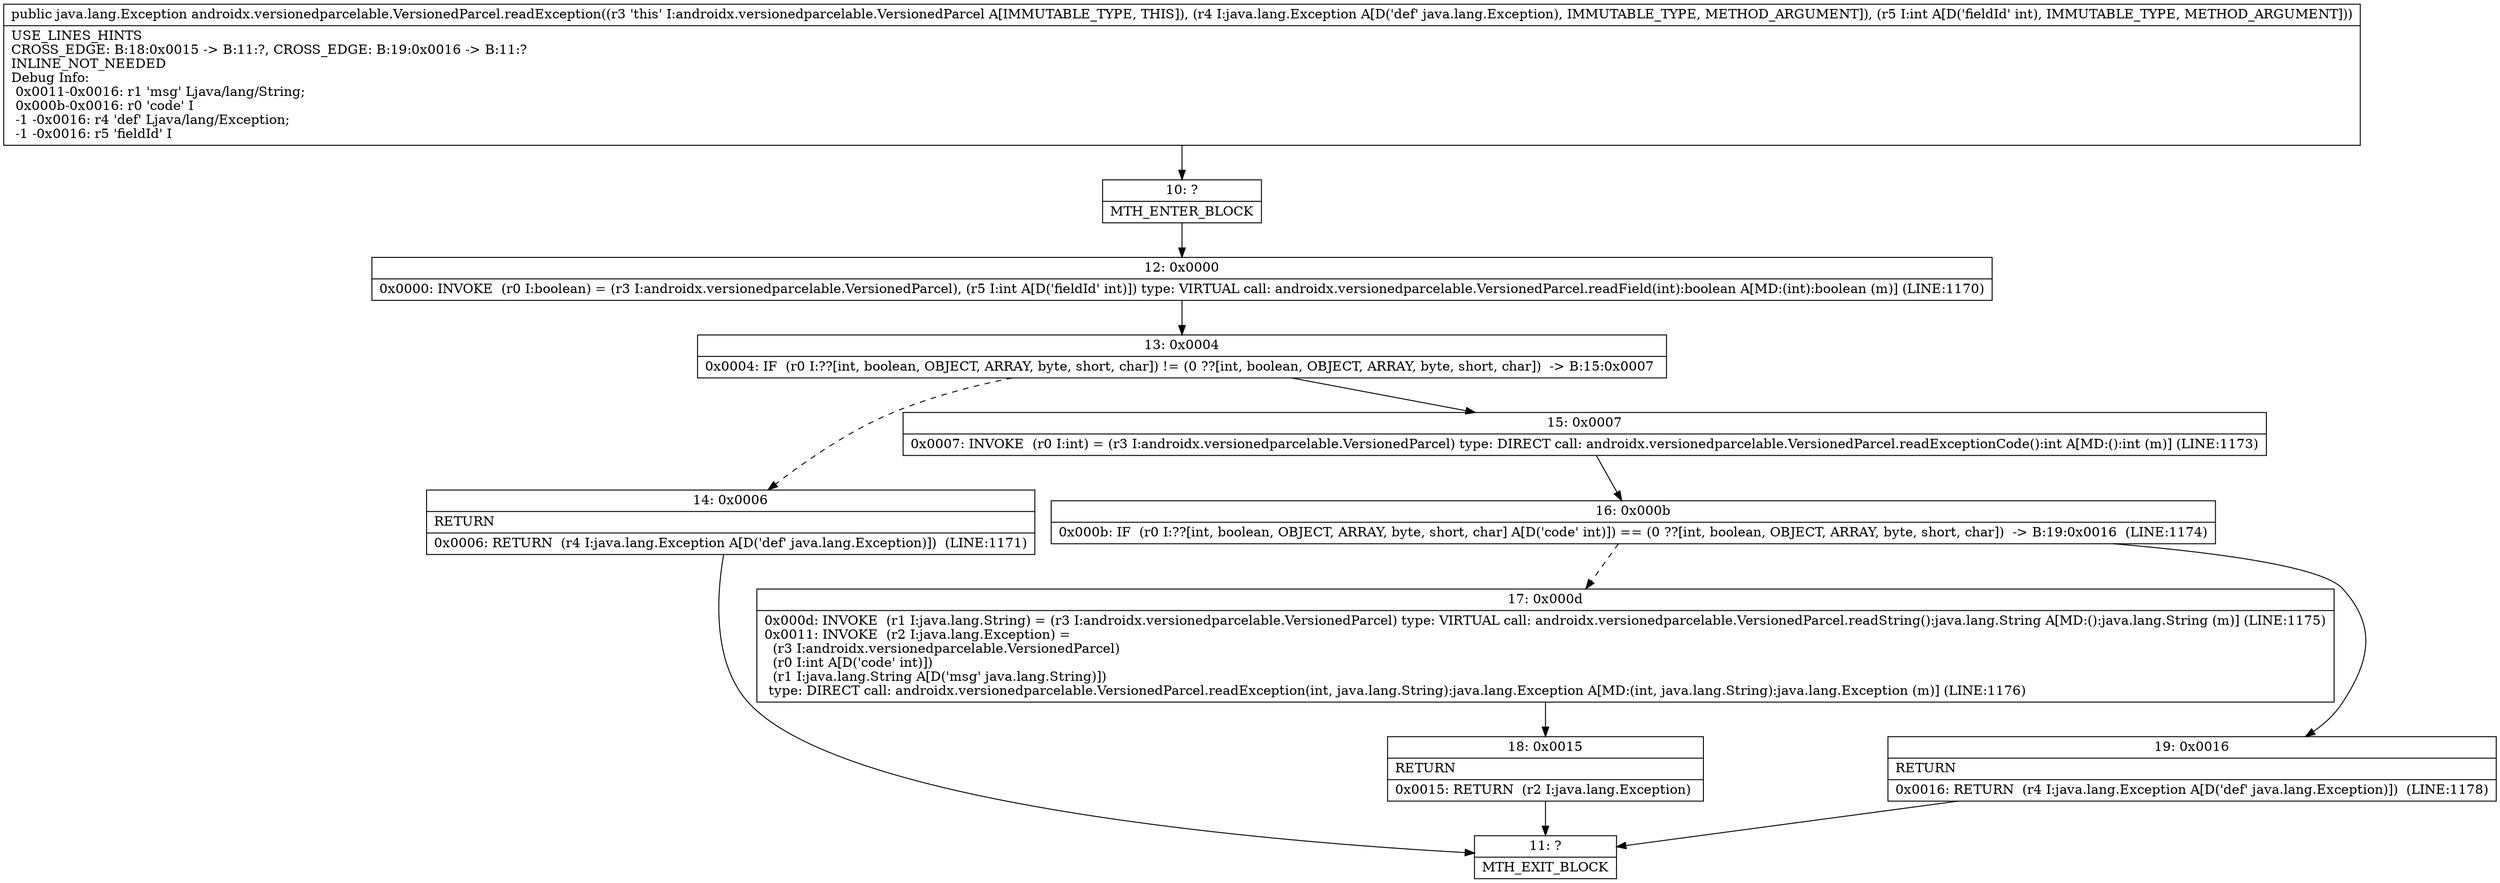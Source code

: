 digraph "CFG forandroidx.versionedparcelable.VersionedParcel.readException(Ljava\/lang\/Exception;I)Ljava\/lang\/Exception;" {
Node_10 [shape=record,label="{10\:\ ?|MTH_ENTER_BLOCK\l}"];
Node_12 [shape=record,label="{12\:\ 0x0000|0x0000: INVOKE  (r0 I:boolean) = (r3 I:androidx.versionedparcelable.VersionedParcel), (r5 I:int A[D('fieldId' int)]) type: VIRTUAL call: androidx.versionedparcelable.VersionedParcel.readField(int):boolean A[MD:(int):boolean (m)] (LINE:1170)\l}"];
Node_13 [shape=record,label="{13\:\ 0x0004|0x0004: IF  (r0 I:??[int, boolean, OBJECT, ARRAY, byte, short, char]) != (0 ??[int, boolean, OBJECT, ARRAY, byte, short, char])  \-\> B:15:0x0007 \l}"];
Node_14 [shape=record,label="{14\:\ 0x0006|RETURN\l|0x0006: RETURN  (r4 I:java.lang.Exception A[D('def' java.lang.Exception)])  (LINE:1171)\l}"];
Node_11 [shape=record,label="{11\:\ ?|MTH_EXIT_BLOCK\l}"];
Node_15 [shape=record,label="{15\:\ 0x0007|0x0007: INVOKE  (r0 I:int) = (r3 I:androidx.versionedparcelable.VersionedParcel) type: DIRECT call: androidx.versionedparcelable.VersionedParcel.readExceptionCode():int A[MD:():int (m)] (LINE:1173)\l}"];
Node_16 [shape=record,label="{16\:\ 0x000b|0x000b: IF  (r0 I:??[int, boolean, OBJECT, ARRAY, byte, short, char] A[D('code' int)]) == (0 ??[int, boolean, OBJECT, ARRAY, byte, short, char])  \-\> B:19:0x0016  (LINE:1174)\l}"];
Node_17 [shape=record,label="{17\:\ 0x000d|0x000d: INVOKE  (r1 I:java.lang.String) = (r3 I:androidx.versionedparcelable.VersionedParcel) type: VIRTUAL call: androidx.versionedparcelable.VersionedParcel.readString():java.lang.String A[MD:():java.lang.String (m)] (LINE:1175)\l0x0011: INVOKE  (r2 I:java.lang.Exception) = \l  (r3 I:androidx.versionedparcelable.VersionedParcel)\l  (r0 I:int A[D('code' int)])\l  (r1 I:java.lang.String A[D('msg' java.lang.String)])\l type: DIRECT call: androidx.versionedparcelable.VersionedParcel.readException(int, java.lang.String):java.lang.Exception A[MD:(int, java.lang.String):java.lang.Exception (m)] (LINE:1176)\l}"];
Node_18 [shape=record,label="{18\:\ 0x0015|RETURN\l|0x0015: RETURN  (r2 I:java.lang.Exception) \l}"];
Node_19 [shape=record,label="{19\:\ 0x0016|RETURN\l|0x0016: RETURN  (r4 I:java.lang.Exception A[D('def' java.lang.Exception)])  (LINE:1178)\l}"];
MethodNode[shape=record,label="{public java.lang.Exception androidx.versionedparcelable.VersionedParcel.readException((r3 'this' I:androidx.versionedparcelable.VersionedParcel A[IMMUTABLE_TYPE, THIS]), (r4 I:java.lang.Exception A[D('def' java.lang.Exception), IMMUTABLE_TYPE, METHOD_ARGUMENT]), (r5 I:int A[D('fieldId' int), IMMUTABLE_TYPE, METHOD_ARGUMENT]))  | USE_LINES_HINTS\lCROSS_EDGE: B:18:0x0015 \-\> B:11:?, CROSS_EDGE: B:19:0x0016 \-\> B:11:?\lINLINE_NOT_NEEDED\lDebug Info:\l  0x0011\-0x0016: r1 'msg' Ljava\/lang\/String;\l  0x000b\-0x0016: r0 'code' I\l  \-1 \-0x0016: r4 'def' Ljava\/lang\/Exception;\l  \-1 \-0x0016: r5 'fieldId' I\l}"];
MethodNode -> Node_10;Node_10 -> Node_12;
Node_12 -> Node_13;
Node_13 -> Node_14[style=dashed];
Node_13 -> Node_15;
Node_14 -> Node_11;
Node_15 -> Node_16;
Node_16 -> Node_17[style=dashed];
Node_16 -> Node_19;
Node_17 -> Node_18;
Node_18 -> Node_11;
Node_19 -> Node_11;
}

